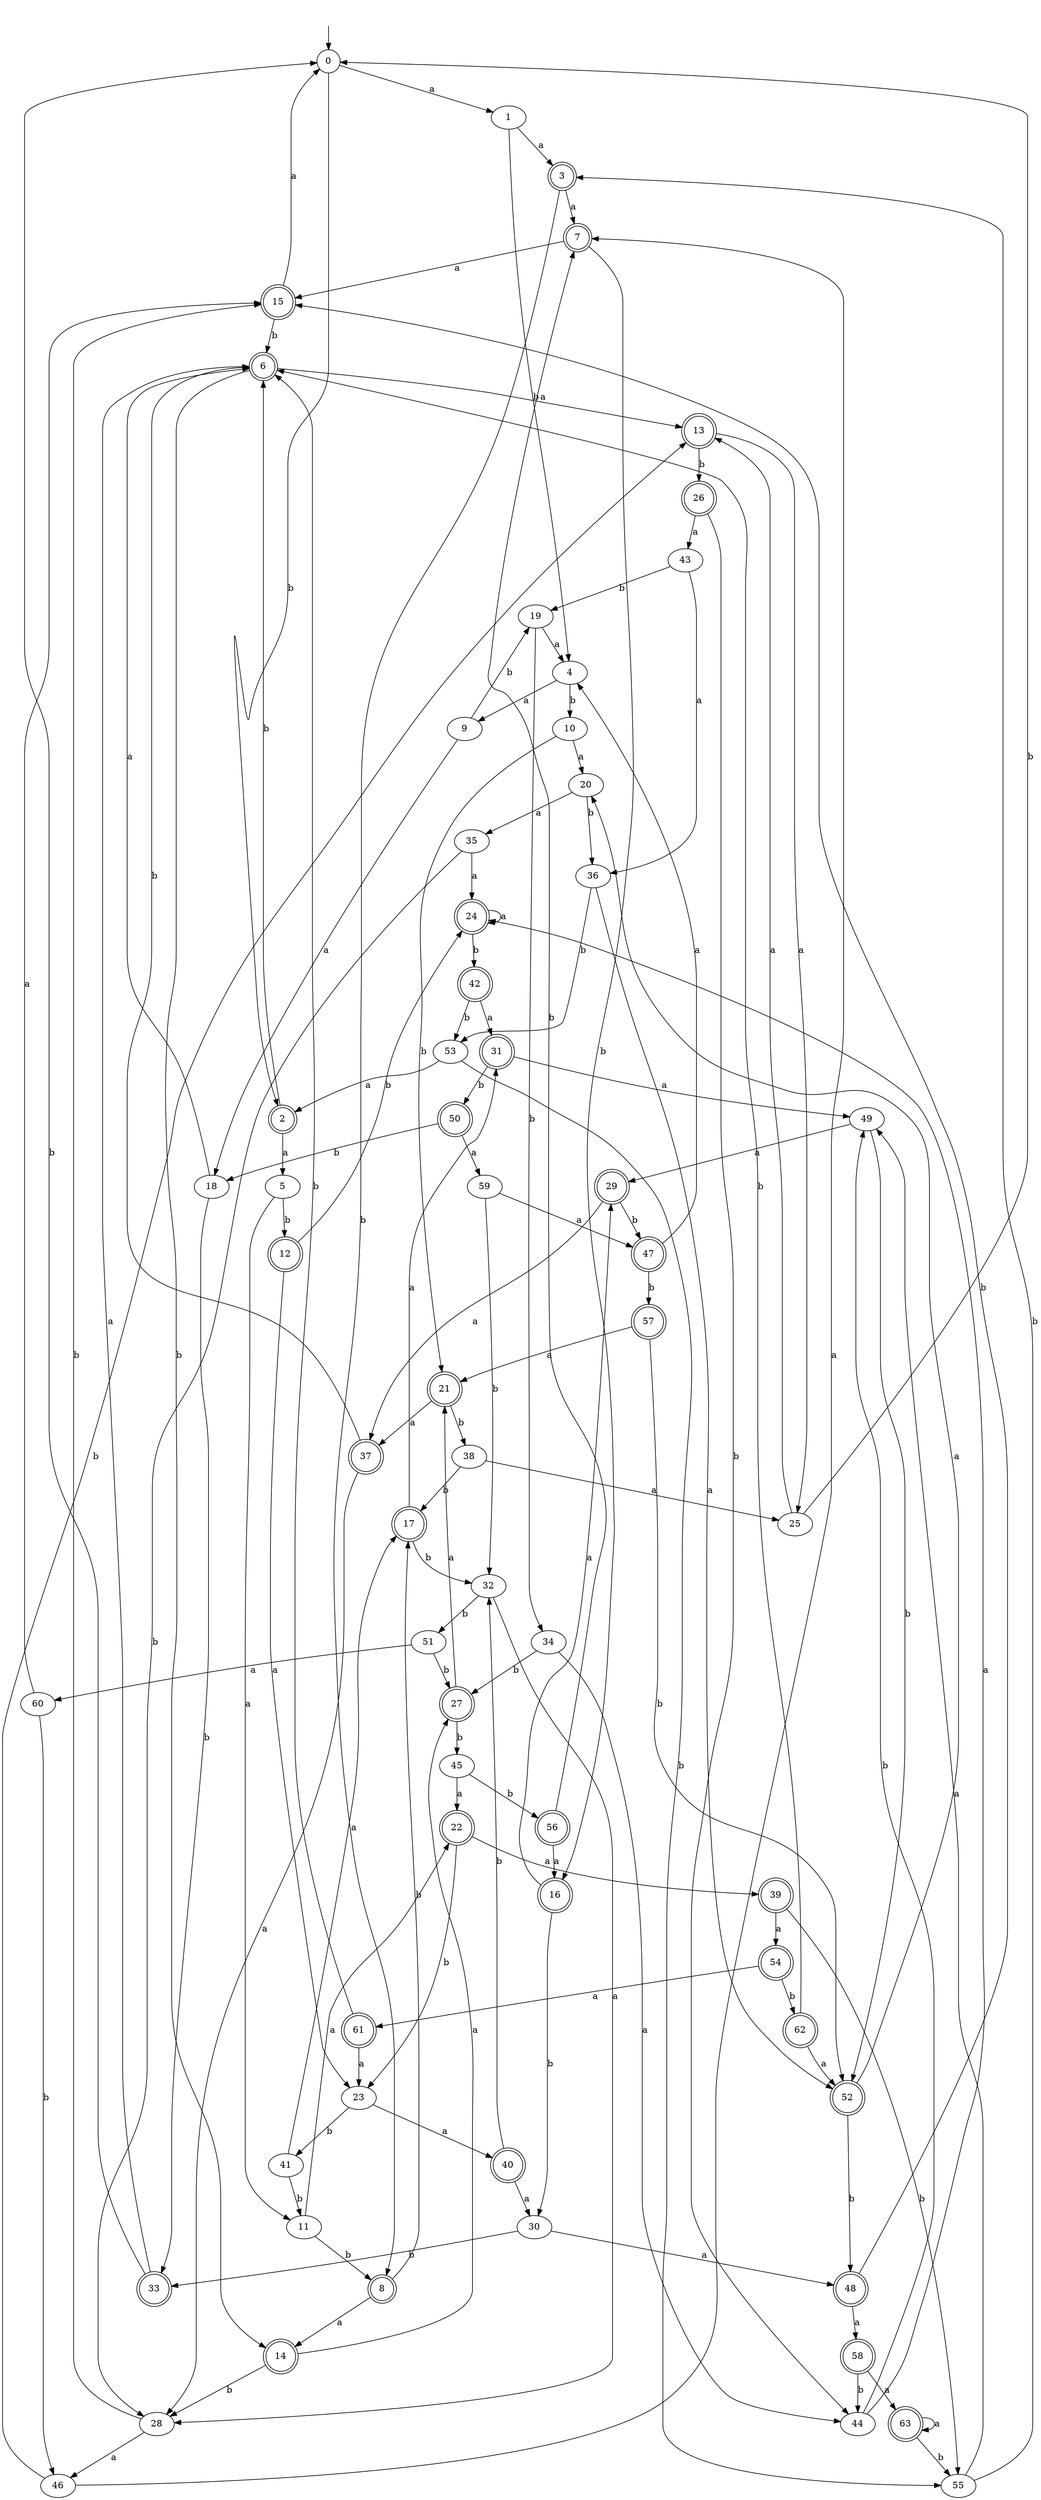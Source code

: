 digraph RandomDFA {
  __start0 [label="", shape=none];
  __start0 -> 0 [label=""];
  0 [shape=circle]
  0 -> 1 [label="a"]
  0 -> 2 [label="b"]
  1
  1 -> 3 [label="a"]
  1 -> 4 [label="b"]
  2 [shape=doublecircle]
  2 -> 5 [label="a"]
  2 -> 6 [label="b"]
  3 [shape=doublecircle]
  3 -> 7 [label="a"]
  3 -> 8 [label="b"]
  4
  4 -> 9 [label="a"]
  4 -> 10 [label="b"]
  5
  5 -> 11 [label="a"]
  5 -> 12 [label="b"]
  6 [shape=doublecircle]
  6 -> 13 [label="a"]
  6 -> 14 [label="b"]
  7 [shape=doublecircle]
  7 -> 15 [label="a"]
  7 -> 16 [label="b"]
  8 [shape=doublecircle]
  8 -> 14 [label="a"]
  8 -> 17 [label="b"]
  9
  9 -> 18 [label="a"]
  9 -> 19 [label="b"]
  10
  10 -> 20 [label="a"]
  10 -> 21 [label="b"]
  11
  11 -> 22 [label="a"]
  11 -> 8 [label="b"]
  12 [shape=doublecircle]
  12 -> 23 [label="a"]
  12 -> 24 [label="b"]
  13 [shape=doublecircle]
  13 -> 25 [label="a"]
  13 -> 26 [label="b"]
  14 [shape=doublecircle]
  14 -> 27 [label="a"]
  14 -> 28 [label="b"]
  15 [shape=doublecircle]
  15 -> 0 [label="a"]
  15 -> 6 [label="b"]
  16 [shape=doublecircle]
  16 -> 29 [label="a"]
  16 -> 30 [label="b"]
  17 [shape=doublecircle]
  17 -> 31 [label="a"]
  17 -> 32 [label="b"]
  18
  18 -> 6 [label="a"]
  18 -> 33 [label="b"]
  19
  19 -> 4 [label="a"]
  19 -> 34 [label="b"]
  20
  20 -> 35 [label="a"]
  20 -> 36 [label="b"]
  21 [shape=doublecircle]
  21 -> 37 [label="a"]
  21 -> 38 [label="b"]
  22 [shape=doublecircle]
  22 -> 39 [label="a"]
  22 -> 23 [label="b"]
  23
  23 -> 40 [label="a"]
  23 -> 41 [label="b"]
  24 [shape=doublecircle]
  24 -> 24 [label="a"]
  24 -> 42 [label="b"]
  25
  25 -> 13 [label="a"]
  25 -> 0 [label="b"]
  26 [shape=doublecircle]
  26 -> 43 [label="a"]
  26 -> 44 [label="b"]
  27 [shape=doublecircle]
  27 -> 21 [label="a"]
  27 -> 45 [label="b"]
  28
  28 -> 46 [label="a"]
  28 -> 15 [label="b"]
  29 [shape=doublecircle]
  29 -> 37 [label="a"]
  29 -> 47 [label="b"]
  30
  30 -> 48 [label="a"]
  30 -> 33 [label="b"]
  31 [shape=doublecircle]
  31 -> 49 [label="a"]
  31 -> 50 [label="b"]
  32
  32 -> 28 [label="a"]
  32 -> 51 [label="b"]
  33 [shape=doublecircle]
  33 -> 6 [label="a"]
  33 -> 0 [label="b"]
  34
  34 -> 44 [label="a"]
  34 -> 27 [label="b"]
  35
  35 -> 24 [label="a"]
  35 -> 28 [label="b"]
  36
  36 -> 52 [label="a"]
  36 -> 53 [label="b"]
  37 [shape=doublecircle]
  37 -> 28 [label="a"]
  37 -> 6 [label="b"]
  38
  38 -> 25 [label="a"]
  38 -> 17 [label="b"]
  39 [shape=doublecircle]
  39 -> 54 [label="a"]
  39 -> 55 [label="b"]
  40 [shape=doublecircle]
  40 -> 30 [label="a"]
  40 -> 32 [label="b"]
  41
  41 -> 17 [label="a"]
  41 -> 11 [label="b"]
  42 [shape=doublecircle]
  42 -> 31 [label="a"]
  42 -> 53 [label="b"]
  43
  43 -> 36 [label="a"]
  43 -> 19 [label="b"]
  44
  44 -> 24 [label="a"]
  44 -> 49 [label="b"]
  45
  45 -> 22 [label="a"]
  45 -> 56 [label="b"]
  46
  46 -> 7 [label="a"]
  46 -> 13 [label="b"]
  47 [shape=doublecircle]
  47 -> 4 [label="a"]
  47 -> 57 [label="b"]
  48 [shape=doublecircle]
  48 -> 58 [label="a"]
  48 -> 15 [label="b"]
  49
  49 -> 29 [label="a"]
  49 -> 52 [label="b"]
  50 [shape=doublecircle]
  50 -> 59 [label="a"]
  50 -> 18 [label="b"]
  51
  51 -> 60 [label="a"]
  51 -> 27 [label="b"]
  52 [shape=doublecircle]
  52 -> 20 [label="a"]
  52 -> 48 [label="b"]
  53
  53 -> 2 [label="a"]
  53 -> 55 [label="b"]
  54 [shape=doublecircle]
  54 -> 61 [label="a"]
  54 -> 62 [label="b"]
  55
  55 -> 49 [label="a"]
  55 -> 3 [label="b"]
  56 [shape=doublecircle]
  56 -> 16 [label="a"]
  56 -> 7 [label="b"]
  57 [shape=doublecircle]
  57 -> 21 [label="a"]
  57 -> 52 [label="b"]
  58 [shape=doublecircle]
  58 -> 63 [label="a"]
  58 -> 44 [label="b"]
  59
  59 -> 47 [label="a"]
  59 -> 32 [label="b"]
  60
  60 -> 15 [label="a"]
  60 -> 46 [label="b"]
  61 [shape=doublecircle]
  61 -> 23 [label="a"]
  61 -> 6 [label="b"]
  62 [shape=doublecircle]
  62 -> 52 [label="a"]
  62 -> 6 [label="b"]
  63 [shape=doublecircle]
  63 -> 63 [label="a"]
  63 -> 55 [label="b"]
}

